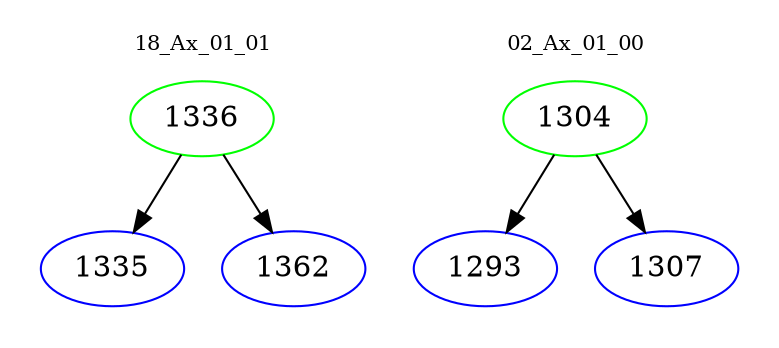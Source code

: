 digraph{
subgraph cluster_0 {
color = white
label = "18_Ax_01_01";
fontsize=10;
T0_1336 [label="1336", color="green"]
T0_1336 -> T0_1335 [color="black"]
T0_1335 [label="1335", color="blue"]
T0_1336 -> T0_1362 [color="black"]
T0_1362 [label="1362", color="blue"]
}
subgraph cluster_1 {
color = white
label = "02_Ax_01_00";
fontsize=10;
T1_1304 [label="1304", color="green"]
T1_1304 -> T1_1293 [color="black"]
T1_1293 [label="1293", color="blue"]
T1_1304 -> T1_1307 [color="black"]
T1_1307 [label="1307", color="blue"]
}
}

